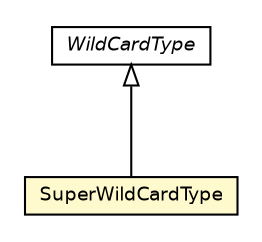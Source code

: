 #!/usr/local/bin/dot
#
# Class diagram 
# Generated by UMLGraph version 5.2 (http://www.umlgraph.org/)
#

digraph G {
	edge [fontname="Helvetica",fontsize=10,labelfontname="Helvetica",labelfontsize=10];
	node [fontname="Helvetica",fontsize=10,shape=plaintext];
	nodesep=0.25;
	ranksep=0.5;
	// chameleon.core.type.generics.WildCardType
	c27865 [label=<<table title="chameleon.core.type.generics.WildCardType" border="0" cellborder="1" cellspacing="0" cellpadding="2" port="p" href="./WildCardType.html">
		<tr><td><table border="0" cellspacing="0" cellpadding="1">
<tr><td align="center" balign="center"><font face="Helvetica-Oblique"> WildCardType </font></td></tr>
		</table></td></tr>
		</table>>, fontname="Helvetica", fontcolor="black", fontsize=9.0];
	// chameleon.core.type.generics.SuperWildCardType
	c27871 [label=<<table title="chameleon.core.type.generics.SuperWildCardType" border="0" cellborder="1" cellspacing="0" cellpadding="2" port="p" bgcolor="lemonChiffon" href="./SuperWildCardType.html">
		<tr><td><table border="0" cellspacing="0" cellpadding="1">
<tr><td align="center" balign="center"> SuperWildCardType </td></tr>
		</table></td></tr>
		</table>>, fontname="Helvetica", fontcolor="black", fontsize=9.0];
	//chameleon.core.type.generics.SuperWildCardType extends chameleon.core.type.generics.WildCardType
	c27865:p -> c27871:p [dir=back,arrowtail=empty];
}

